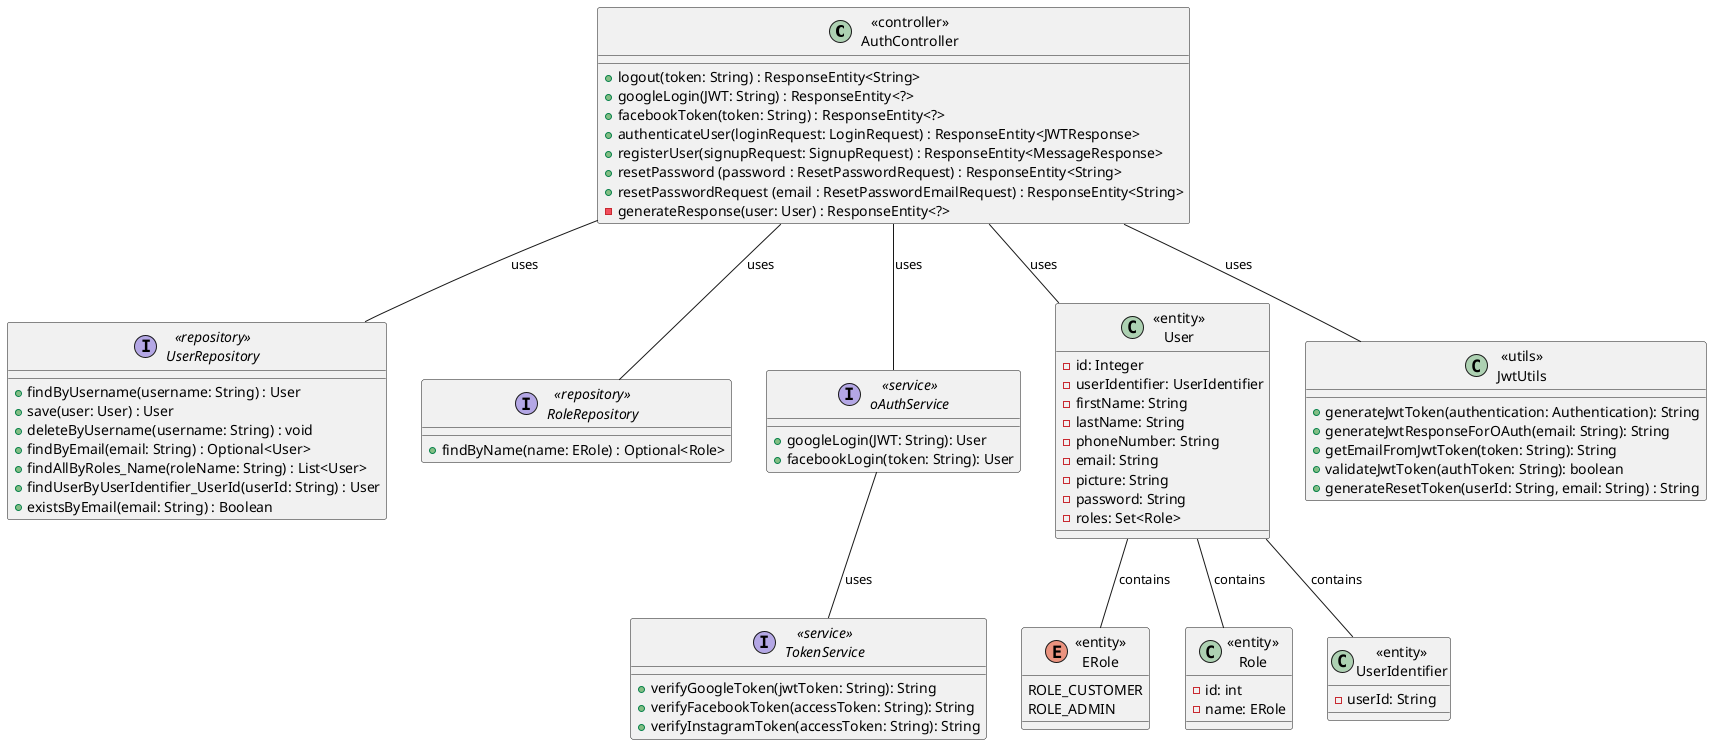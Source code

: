 @startuml
skinparam class {
    BackgroundColor<<entity>> Wheat
    BackgroundColor<<controller>> LightSkyBlue
    BackgroundColor<<service>> LightGreen
    BackgroundColor<<repository>> LightCoral
    BackgroundColor<<mapper>> Khaki
    BackgroundColor<<interface>> LightSkyBlue
    BackgroundColor<<utils>> LightGray
}

' AuthController for handling authentication endpoints
class "<<controller>>\nAuthController" as authController {
    + logout(token: String) : ResponseEntity<String>
    + googleLogin(JWT: String) : ResponseEntity<?>
    + facebookToken(token: String) : ResponseEntity<?>
    + authenticateUser(loginRequest: LoginRequest) : ResponseEntity<JWTResponse>
    + registerUser(signupRequest: SignupRequest) : ResponseEntity<MessageResponse>
    + resetPassword (password : ResetPasswordRequest) : ResponseEntity<String>
    + resetPasswordRequest (email : ResetPasswordEmailRequest) : ResponseEntity<String>
    - generateResponse(user: User) : ResponseEntity<?>
}


' UserRepository interface for managing user data
interface "<<repository>>\nUserRepository" as userRepository {
    + findByUsername(username: String) : User
    + save(user: User) : User
    + deleteByUsername(username: String) : void
    + findByEmail(email: String) : Optional<User>
    + findAllByRoles_Name(roleName: String) : List<User>
    + findUserByUserIdentifier_UserId(userId: String) : User
    + existsByEmail(email: String) : Boolean
}

' RoleRepository interface for managing roles
interface "<<repository>>\nRoleRepository" as roleRepository {
    + findByName(name: ERole) : Optional<Role>
}

' OAuth service interface
interface "<<service>>\noAuthService" as oAuthService {
    + googleLogin(JWT: String): User
    + facebookLogin(token: String): User
}

' TokenService interface for OAuth
interface "<<service>>\nTokenService" as tokenServiceOAuth {
    + verifyGoogleToken(jwtToken: String): String
    + verifyFacebookToken(accessToken: String): String
    + verifyInstagramToken(accessToken: String): String
}

' ERole enum for roles
enum "<<entity>>\nERole" as ERole {
    ROLE_CUSTOMER
    ROLE_ADMIN
}

' Role class
class "<<entity>>\nRole" as roleClass {
    - id: int
    - name: ERole
}

' User class with modifications
class "<<entity>>\nUser" as userModified {
    - id: Integer
    - userIdentifier: UserIdentifier
    - firstName: String
    - lastName: String
    - phoneNumber: String
    - email: String
    - picture: String
    - password: String
    - roles: Set<Role>
}

' UserIdentifier embedded class
class "<<entity>>\nUserIdentifier" as userIdentifier {
    - userId: String
}



' JwtUtils class
class "<<utils>>\nJwtUtils" as jwtUtils {
    + generateJwtToken(authentication: Authentication): String
    + generateJwtResponseForOAuth(email: String): String
    + getEmailFromJwtToken(token: String): String
    + validateJwtToken(authToken: String): boolean
    + generateResetToken(userId: String, email: String) : String
}

' Relationships
authController -- userModified : uses
authController -- userRepository : uses
authController -- oAuthService: uses
oAuthService -- tokenServiceOAuth: uses
authController -- jwtUtils: uses
authController -- roleRepository: uses
userModified -- userIdentifier: contains
userModified -- roleClass: contains
userModified -- ERole: contains

@enduml
